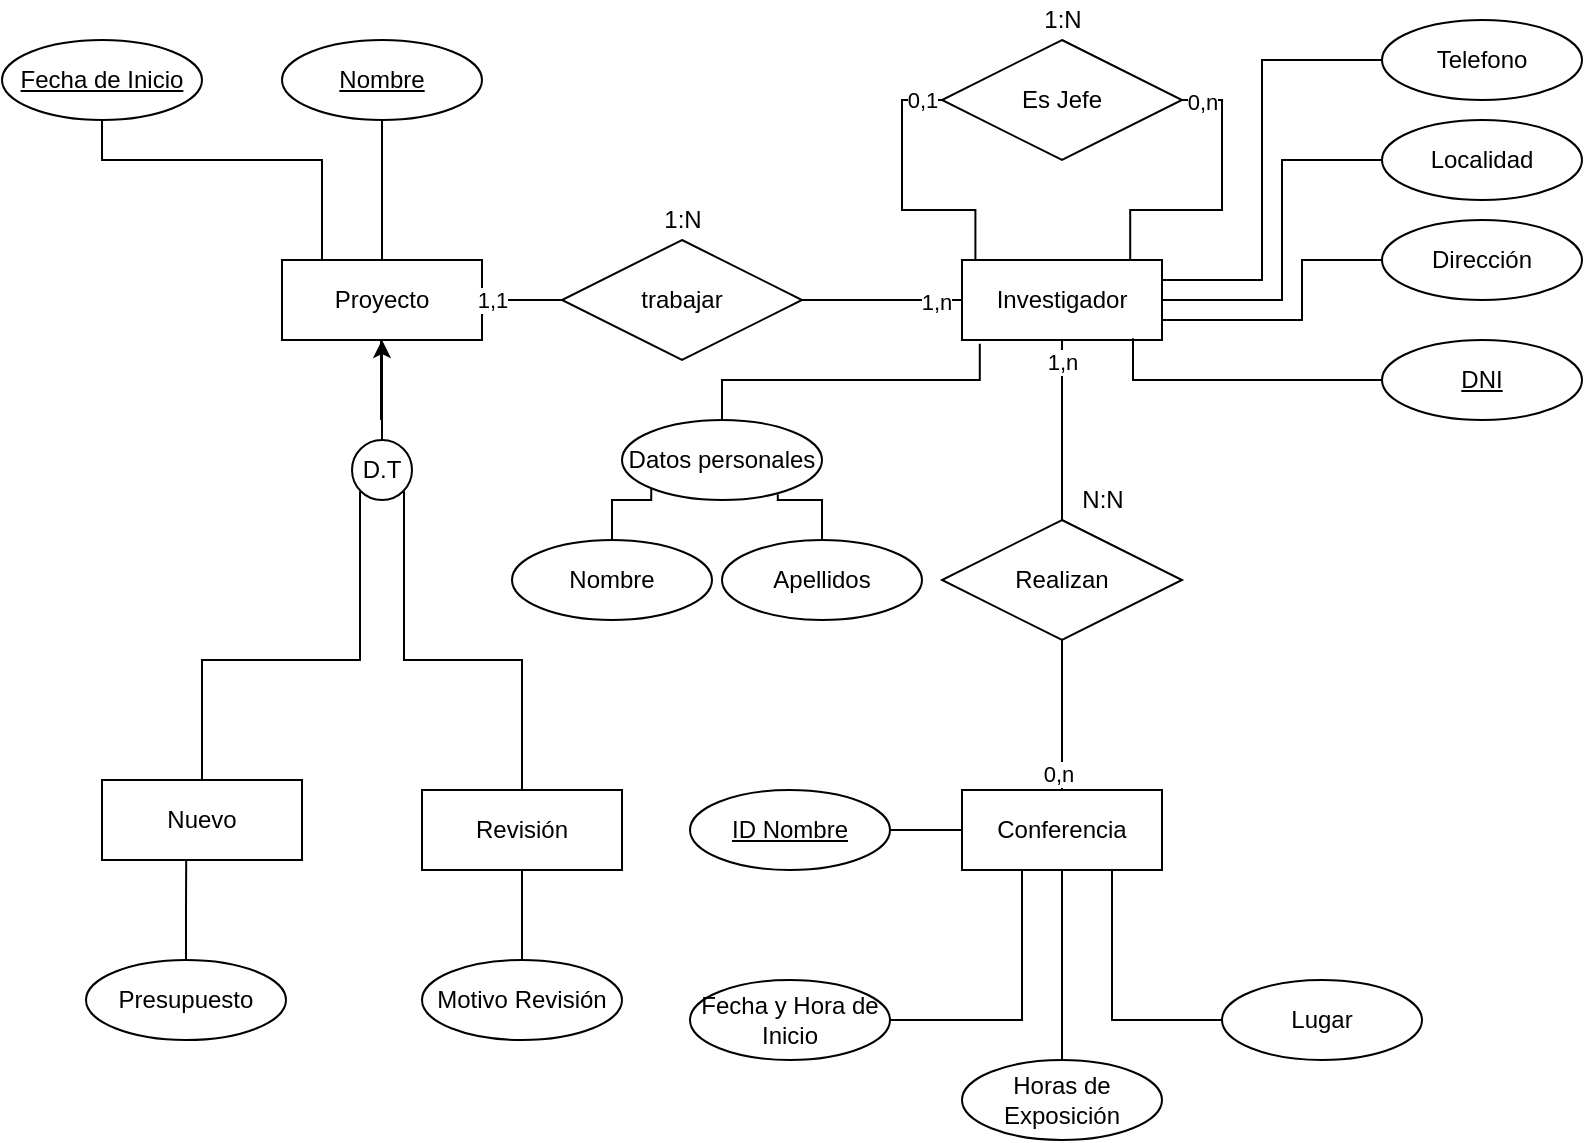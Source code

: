 <mxfile version="15.4.0" type="device"><diagram id="N8GRRoqTuYyIrGeyUm3-" name="Página-1"><mxGraphModel dx="749" dy="556" grid="1" gridSize="10" guides="1" tooltips="1" connect="1" arrows="1" fold="1" page="1" pageScale="1" pageWidth="827" pageHeight="1169" math="0" shadow="0"><root><mxCell id="0"/><mxCell id="1" parent="0"/><mxCell id="QF42x3hfT-aL9dEMPXzH-2" value="Proyecto" style="whiteSpace=wrap;html=1;align=center;" parent="1" vertex="1"><mxGeometry x="160" y="280" width="100" height="40" as="geometry"/></mxCell><mxCell id="QF42x3hfT-aL9dEMPXzH-3" value="Investigador" style="whiteSpace=wrap;html=1;align=center;" parent="1" vertex="1"><mxGeometry x="500" y="280" width="100" height="40" as="geometry"/></mxCell><mxCell id="QF42x3hfT-aL9dEMPXzH-5" value="1,1" style="edgeStyle=orthogonalEdgeStyle;rounded=0;orthogonalLoop=1;jettySize=auto;html=1;endArrow=none;endFill=0;" parent="1" source="QF42x3hfT-aL9dEMPXzH-4" target="QF42x3hfT-aL9dEMPXzH-2" edge="1"><mxGeometry x="0.75" relative="1" as="geometry"><mxPoint as="offset"/></mxGeometry></mxCell><mxCell id="QF42x3hfT-aL9dEMPXzH-14" value="" style="edgeStyle=orthogonalEdgeStyle;rounded=0;orthogonalLoop=1;jettySize=auto;html=1;endArrow=none;endFill=0;" parent="1" source="QF42x3hfT-aL9dEMPXzH-4" target="QF42x3hfT-aL9dEMPXzH-3" edge="1"><mxGeometry relative="1" as="geometry"/></mxCell><mxCell id="QF42x3hfT-aL9dEMPXzH-15" value="1,n" style="edgeLabel;html=1;align=center;verticalAlign=middle;resizable=0;points=[];" parent="QF42x3hfT-aL9dEMPXzH-14" vertex="1" connectable="0"><mxGeometry x="0.663" y="-1" relative="1" as="geometry"><mxPoint as="offset"/></mxGeometry></mxCell><mxCell id="QF42x3hfT-aL9dEMPXzH-4" value="trabajar" style="shape=rhombus;perimeter=rhombusPerimeter;whiteSpace=wrap;html=1;align=center;" parent="1" vertex="1"><mxGeometry x="300" y="270" width="120" height="60" as="geometry"/></mxCell><mxCell id="QF42x3hfT-aL9dEMPXzH-10" value="" style="edgeStyle=orthogonalEdgeStyle;rounded=0;orthogonalLoop=1;jettySize=auto;html=1;endArrow=none;endFill=0;" parent="1" source="QF42x3hfT-aL9dEMPXzH-9" target="QF42x3hfT-aL9dEMPXzH-2" edge="1"><mxGeometry relative="1" as="geometry"/></mxCell><mxCell id="QF42x3hfT-aL9dEMPXzH-9" value="Nombre" style="ellipse;whiteSpace=wrap;html=1;align=center;fontStyle=4;" parent="1" vertex="1"><mxGeometry x="160" y="170" width="100" height="40" as="geometry"/></mxCell><mxCell id="QF42x3hfT-aL9dEMPXzH-12" value="" style="edgeStyle=orthogonalEdgeStyle;rounded=0;orthogonalLoop=1;jettySize=auto;html=1;endArrow=none;endFill=0;" parent="1" source="QF42x3hfT-aL9dEMPXzH-11" target="QF42x3hfT-aL9dEMPXzH-2" edge="1"><mxGeometry relative="1" as="geometry"><Array as="points"><mxPoint x="70" y="230"/><mxPoint x="180" y="230"/></Array></mxGeometry></mxCell><mxCell id="QF42x3hfT-aL9dEMPXzH-11" value="Fecha de Inicio" style="ellipse;whiteSpace=wrap;html=1;align=center;fontStyle=4;" parent="1" vertex="1"><mxGeometry x="20" y="170" width="100" height="40" as="geometry"/></mxCell><mxCell id="QF42x3hfT-aL9dEMPXzH-21" style="edgeStyle=orthogonalEdgeStyle;rounded=0;orthogonalLoop=1;jettySize=auto;html=1;entryX=0;entryY=1;entryDx=0;entryDy=0;endArrow=none;endFill=0;" parent="1" source="QF42x3hfT-aL9dEMPXzH-19" target="vFKaSMDUKgjwWk_wJ_PP-1" edge="1"><mxGeometry relative="1" as="geometry"><Array as="points"><mxPoint x="120" y="480"/><mxPoint x="199" y="480"/><mxPoint x="199" y="396"/></Array><mxPoint x="209.5" y="430.0" as="targetPoint"/></mxGeometry></mxCell><mxCell id="QF42x3hfT-aL9dEMPXzH-19" value="Nuevo" style="whiteSpace=wrap;html=1;align=center;" parent="1" vertex="1"><mxGeometry x="70" y="540" width="100" height="40" as="geometry"/></mxCell><mxCell id="QF42x3hfT-aL9dEMPXzH-22" style="edgeStyle=orthogonalEdgeStyle;rounded=0;orthogonalLoop=1;jettySize=auto;html=1;endArrow=none;endFill=0;entryX=1;entryY=1;entryDx=0;entryDy=0;" parent="1" source="QF42x3hfT-aL9dEMPXzH-20" edge="1" target="vFKaSMDUKgjwWk_wJ_PP-1"><mxGeometry relative="1" as="geometry"><mxPoint x="210" y="440" as="targetPoint"/><Array as="points"><mxPoint x="280" y="480"/><mxPoint x="221" y="480"/><mxPoint x="221" y="396"/></Array></mxGeometry></mxCell><mxCell id="QF42x3hfT-aL9dEMPXzH-20" value="Revisión" style="whiteSpace=wrap;html=1;align=center;" parent="1" vertex="1"><mxGeometry x="230" y="545" width="100" height="40" as="geometry"/></mxCell><mxCell id="QF42x3hfT-aL9dEMPXzH-24" value="" style="edgeStyle=orthogonalEdgeStyle;rounded=0;orthogonalLoop=1;jettySize=auto;html=1;endArrow=none;endFill=0;" parent="1" source="QF42x3hfT-aL9dEMPXzH-2" edge="1"><mxGeometry relative="1" as="geometry"><mxPoint x="210.034" y="320.0" as="sourcePoint"/><mxPoint x="209.5" y="360.0" as="targetPoint"/></mxGeometry></mxCell><mxCell id="QF42x3hfT-aL9dEMPXzH-28" style="edgeStyle=orthogonalEdgeStyle;rounded=0;orthogonalLoop=1;jettySize=auto;html=1;endArrow=none;endFill=0;entryX=0.421;entryY=1.004;entryDx=0;entryDy=0;entryPerimeter=0;" parent="1" source="QF42x3hfT-aL9dEMPXzH-27" target="QF42x3hfT-aL9dEMPXzH-19" edge="1"><mxGeometry relative="1" as="geometry"><mxPoint x="140" y="610" as="targetPoint"/></mxGeometry></mxCell><mxCell id="QF42x3hfT-aL9dEMPXzH-27" value="Presupuesto" style="ellipse;whiteSpace=wrap;html=1;align=center;" parent="1" vertex="1"><mxGeometry x="62" y="630" width="100" height="40" as="geometry"/></mxCell><mxCell id="QF42x3hfT-aL9dEMPXzH-30" value="" style="edgeStyle=orthogonalEdgeStyle;rounded=0;orthogonalLoop=1;jettySize=auto;html=1;endArrow=none;endFill=0;" parent="1" source="QF42x3hfT-aL9dEMPXzH-29" target="QF42x3hfT-aL9dEMPXzH-20" edge="1"><mxGeometry relative="1" as="geometry"/></mxCell><mxCell id="QF42x3hfT-aL9dEMPXzH-29" value="Motivo Revisión" style="ellipse;whiteSpace=wrap;html=1;align=center;" parent="1" vertex="1"><mxGeometry x="230" y="630" width="100" height="40" as="geometry"/></mxCell><mxCell id="QF42x3hfT-aL9dEMPXzH-33" style="edgeStyle=orthogonalEdgeStyle;rounded=0;orthogonalLoop=1;jettySize=auto;html=1;entryX=0.067;entryY=-0.008;entryDx=0;entryDy=0;entryPerimeter=0;endArrow=none;endFill=0;exitX=0;exitY=0.5;exitDx=0;exitDy=0;" parent="1" source="QF42x3hfT-aL9dEMPXzH-32" target="QF42x3hfT-aL9dEMPXzH-3" edge="1"><mxGeometry relative="1" as="geometry"/></mxCell><mxCell id="QF42x3hfT-aL9dEMPXzH-36" value="0,1" style="edgeLabel;html=1;align=center;verticalAlign=middle;resizable=0;points=[];" parent="QF42x3hfT-aL9dEMPXzH-33" vertex="1" connectable="0"><mxGeometry x="-0.446" relative="1" as="geometry"><mxPoint x="10" y="-18" as="offset"/></mxGeometry></mxCell><mxCell id="QF42x3hfT-aL9dEMPXzH-34" style="edgeStyle=orthogonalEdgeStyle;rounded=0;orthogonalLoop=1;jettySize=auto;html=1;entryX=0.841;entryY=0.014;entryDx=0;entryDy=0;entryPerimeter=0;endArrow=none;endFill=0;exitX=1;exitY=0.5;exitDx=0;exitDy=0;" parent="1" source="QF42x3hfT-aL9dEMPXzH-32" target="QF42x3hfT-aL9dEMPXzH-3" edge="1"><mxGeometry relative="1" as="geometry"/></mxCell><mxCell id="QF42x3hfT-aL9dEMPXzH-35" value="0,n" style="edgeLabel;html=1;align=center;verticalAlign=middle;resizable=0;points=[];" parent="QF42x3hfT-aL9dEMPXzH-34" vertex="1" connectable="0"><mxGeometry x="-0.645" y="2" relative="1" as="geometry"><mxPoint x="-12" y="-5" as="offset"/></mxGeometry></mxCell><mxCell id="QF42x3hfT-aL9dEMPXzH-32" value="Es Jefe" style="shape=rhombus;perimeter=rhombusPerimeter;whiteSpace=wrap;html=1;align=center;" parent="1" vertex="1"><mxGeometry x="490" y="170" width="120" height="60" as="geometry"/></mxCell><mxCell id="QF42x3hfT-aL9dEMPXzH-37" value="1:N" style="text;html=1;align=center;verticalAlign=middle;resizable=0;points=[];autosize=1;strokeColor=none;fillColor=none;" parent="1" vertex="1"><mxGeometry x="535" y="150" width="30" height="20" as="geometry"/></mxCell><mxCell id="QF42x3hfT-aL9dEMPXzH-38" value="1:N" style="text;html=1;align=center;verticalAlign=middle;resizable=0;points=[];autosize=1;strokeColor=none;fillColor=none;" parent="1" vertex="1"><mxGeometry x="345" y="250" width="30" height="20" as="geometry"/></mxCell><mxCell id="QF42x3hfT-aL9dEMPXzH-41" style="edgeStyle=orthogonalEdgeStyle;rounded=0;orthogonalLoop=1;jettySize=auto;html=1;entryX=0.089;entryY=1.048;entryDx=0;entryDy=0;entryPerimeter=0;endArrow=none;endFill=0;" parent="1" source="QF42x3hfT-aL9dEMPXzH-40" target="QF42x3hfT-aL9dEMPXzH-3" edge="1"><mxGeometry relative="1" as="geometry"><Array as="points"><mxPoint x="380" y="340"/><mxPoint x="509" y="340"/></Array></mxGeometry></mxCell><mxCell id="QF42x3hfT-aL9dEMPXzH-40" value="Datos personales" style="ellipse;whiteSpace=wrap;html=1;align=center;" parent="1" vertex="1"><mxGeometry x="330" y="360" width="100" height="40" as="geometry"/></mxCell><mxCell id="QF42x3hfT-aL9dEMPXzH-43" style="edgeStyle=orthogonalEdgeStyle;rounded=0;orthogonalLoop=1;jettySize=auto;html=1;entryX=0.855;entryY=0.979;entryDx=0;entryDy=0;entryPerimeter=0;endArrow=none;endFill=0;" parent="1" source="QF42x3hfT-aL9dEMPXzH-42" target="QF42x3hfT-aL9dEMPXzH-3" edge="1"><mxGeometry relative="1" as="geometry"><Array as="points"><mxPoint x="585" y="340"/></Array></mxGeometry></mxCell><mxCell id="QF42x3hfT-aL9dEMPXzH-42" value="DNI" style="ellipse;whiteSpace=wrap;html=1;align=center;fontStyle=4;" parent="1" vertex="1"><mxGeometry x="710" y="320" width="100" height="40" as="geometry"/></mxCell><mxCell id="QF42x3hfT-aL9dEMPXzH-47" style="edgeStyle=orthogonalEdgeStyle;rounded=0;orthogonalLoop=1;jettySize=auto;html=1;entryX=0;entryY=1;entryDx=0;entryDy=0;endArrow=none;endFill=0;" parent="1" source="QF42x3hfT-aL9dEMPXzH-44" target="QF42x3hfT-aL9dEMPXzH-40" edge="1"><mxGeometry relative="1" as="geometry"/></mxCell><mxCell id="QF42x3hfT-aL9dEMPXzH-44" value="Nombre" style="ellipse;whiteSpace=wrap;html=1;align=center;" parent="1" vertex="1"><mxGeometry x="275" y="420" width="100" height="40" as="geometry"/></mxCell><mxCell id="QF42x3hfT-aL9dEMPXzH-46" style="edgeStyle=orthogonalEdgeStyle;rounded=0;orthogonalLoop=1;jettySize=auto;html=1;entryX=0.779;entryY=0.928;entryDx=0;entryDy=0;entryPerimeter=0;endArrow=none;endFill=0;" parent="1" source="QF42x3hfT-aL9dEMPXzH-45" target="QF42x3hfT-aL9dEMPXzH-40" edge="1"><mxGeometry relative="1" as="geometry"/></mxCell><mxCell id="QF42x3hfT-aL9dEMPXzH-45" value="Apellidos" style="ellipse;whiteSpace=wrap;html=1;align=center;" parent="1" vertex="1"><mxGeometry x="380" y="420" width="100" height="40" as="geometry"/></mxCell><mxCell id="QF42x3hfT-aL9dEMPXzH-51" style="edgeStyle=orthogonalEdgeStyle;rounded=0;orthogonalLoop=1;jettySize=auto;html=1;entryX=1;entryY=0.75;entryDx=0;entryDy=0;endArrow=none;endFill=0;" parent="1" source="QF42x3hfT-aL9dEMPXzH-48" target="QF42x3hfT-aL9dEMPXzH-3" edge="1"><mxGeometry relative="1" as="geometry"><Array as="points"><mxPoint x="670" y="280"/><mxPoint x="670" y="310"/></Array></mxGeometry></mxCell><mxCell id="QF42x3hfT-aL9dEMPXzH-48" value="Dirección" style="ellipse;whiteSpace=wrap;html=1;align=center;" parent="1" vertex="1"><mxGeometry x="710" y="260" width="100" height="40" as="geometry"/></mxCell><mxCell id="QF42x3hfT-aL9dEMPXzH-52" value="" style="edgeStyle=orthogonalEdgeStyle;rounded=0;orthogonalLoop=1;jettySize=auto;html=1;endArrow=none;endFill=0;" parent="1" source="QF42x3hfT-aL9dEMPXzH-49" edge="1"><mxGeometry relative="1" as="geometry"><mxPoint x="600" y="300" as="targetPoint"/><Array as="points"><mxPoint x="660" y="230"/><mxPoint x="660" y="300"/><mxPoint x="600" y="300"/></Array></mxGeometry></mxCell><mxCell id="QF42x3hfT-aL9dEMPXzH-49" value="Localidad" style="ellipse;whiteSpace=wrap;html=1;align=center;" parent="1" vertex="1"><mxGeometry x="710" y="210" width="100" height="40" as="geometry"/></mxCell><mxCell id="QF42x3hfT-aL9dEMPXzH-53" style="edgeStyle=orthogonalEdgeStyle;rounded=0;orthogonalLoop=1;jettySize=auto;html=1;entryX=1;entryY=0;entryDx=0;entryDy=0;endArrow=none;endFill=0;" parent="1" source="QF42x3hfT-aL9dEMPXzH-50" target="QF42x3hfT-aL9dEMPXzH-3" edge="1"><mxGeometry relative="1" as="geometry"><Array as="points"><mxPoint x="650" y="180"/><mxPoint x="650" y="290"/><mxPoint x="600" y="290"/></Array></mxGeometry></mxCell><mxCell id="QF42x3hfT-aL9dEMPXzH-50" value="Telefono" style="ellipse;whiteSpace=wrap;html=1;align=center;" parent="1" vertex="1"><mxGeometry x="710" y="160" width="100" height="40" as="geometry"/></mxCell><mxCell id="QF42x3hfT-aL9dEMPXzH-55" value="" style="edgeStyle=orthogonalEdgeStyle;rounded=0;orthogonalLoop=1;jettySize=auto;html=1;endArrow=none;endFill=0;" parent="1" source="QF42x3hfT-aL9dEMPXzH-54" target="QF42x3hfT-aL9dEMPXzH-3" edge="1"><mxGeometry relative="1" as="geometry"/></mxCell><mxCell id="QF42x3hfT-aL9dEMPXzH-59" value="1,n" style="edgeLabel;html=1;align=center;verticalAlign=middle;resizable=0;points=[];" parent="QF42x3hfT-aL9dEMPXzH-55" vertex="1" connectable="0"><mxGeometry x="0.681" relative="1" as="geometry"><mxPoint y="-4" as="offset"/></mxGeometry></mxCell><mxCell id="QF42x3hfT-aL9dEMPXzH-54" value="Realizan" style="shape=rhombus;perimeter=rhombusPerimeter;whiteSpace=wrap;html=1;align=center;" parent="1" vertex="1"><mxGeometry x="490" y="410" width="120" height="60" as="geometry"/></mxCell><mxCell id="QF42x3hfT-aL9dEMPXzH-57" value="" style="edgeStyle=orthogonalEdgeStyle;rounded=0;orthogonalLoop=1;jettySize=auto;html=1;endArrow=none;endFill=0;" parent="1" source="QF42x3hfT-aL9dEMPXzH-56" target="QF42x3hfT-aL9dEMPXzH-54" edge="1"><mxGeometry relative="1" as="geometry"/></mxCell><mxCell id="QF42x3hfT-aL9dEMPXzH-58" value="0,n" style="edgeLabel;html=1;align=center;verticalAlign=middle;resizable=0;points=[];" parent="QF42x3hfT-aL9dEMPXzH-57" vertex="1" connectable="0"><mxGeometry x="-0.771" y="2" relative="1" as="geometry"><mxPoint as="offset"/></mxGeometry></mxCell><mxCell id="QF42x3hfT-aL9dEMPXzH-56" value="Conferencia" style="whiteSpace=wrap;html=1;align=center;" parent="1" vertex="1"><mxGeometry x="500" y="545" width="100" height="40" as="geometry"/></mxCell><mxCell id="QF42x3hfT-aL9dEMPXzH-60" value="N:N" style="text;html=1;align=center;verticalAlign=middle;resizable=0;points=[];autosize=1;strokeColor=none;fillColor=none;" parent="1" vertex="1"><mxGeometry x="550" y="390" width="40" height="20" as="geometry"/></mxCell><mxCell id="QF42x3hfT-aL9dEMPXzH-63" value="" style="edgeStyle=orthogonalEdgeStyle;rounded=0;orthogonalLoop=1;jettySize=auto;html=1;endArrow=none;endFill=0;" parent="1" source="QF42x3hfT-aL9dEMPXzH-62" target="QF42x3hfT-aL9dEMPXzH-56" edge="1"><mxGeometry relative="1" as="geometry"/></mxCell><mxCell id="QF42x3hfT-aL9dEMPXzH-62" value="ID Nombre" style="ellipse;whiteSpace=wrap;html=1;align=center;fontStyle=4;" parent="1" vertex="1"><mxGeometry x="364" y="545" width="100" height="40" as="geometry"/></mxCell><mxCell id="QF42x3hfT-aL9dEMPXzH-69" style="edgeStyle=orthogonalEdgeStyle;rounded=0;orthogonalLoop=1;jettySize=auto;html=1;entryX=0.75;entryY=1;entryDx=0;entryDy=0;endArrow=none;endFill=0;" parent="1" source="QF42x3hfT-aL9dEMPXzH-64" target="QF42x3hfT-aL9dEMPXzH-56" edge="1"><mxGeometry relative="1" as="geometry"/></mxCell><mxCell id="QF42x3hfT-aL9dEMPXzH-64" value="Lugar" style="ellipse;whiteSpace=wrap;html=1;align=center;" parent="1" vertex="1"><mxGeometry x="630" y="640" width="100" height="40" as="geometry"/></mxCell><mxCell id="QF42x3hfT-aL9dEMPXzH-68" value="" style="edgeStyle=orthogonalEdgeStyle;rounded=0;orthogonalLoop=1;jettySize=auto;html=1;endArrow=none;endFill=0;" parent="1" source="QF42x3hfT-aL9dEMPXzH-65" target="QF42x3hfT-aL9dEMPXzH-56" edge="1"><mxGeometry relative="1" as="geometry"/></mxCell><mxCell id="QF42x3hfT-aL9dEMPXzH-65" value="Horas de Exposición" style="ellipse;whiteSpace=wrap;html=1;align=center;" parent="1" vertex="1"><mxGeometry x="500" y="680" width="100" height="40" as="geometry"/></mxCell><mxCell id="QF42x3hfT-aL9dEMPXzH-67" style="edgeStyle=orthogonalEdgeStyle;rounded=0;orthogonalLoop=1;jettySize=auto;html=1;endArrow=none;endFill=0;" parent="1" source="QF42x3hfT-aL9dEMPXzH-66" edge="1"><mxGeometry relative="1" as="geometry"><mxPoint x="530" y="585" as="targetPoint"/><Array as="points"><mxPoint x="530" y="660"/><mxPoint x="530" y="585"/></Array></mxGeometry></mxCell><mxCell id="QF42x3hfT-aL9dEMPXzH-66" value="Fecha y Hora de Inicio" style="ellipse;whiteSpace=wrap;html=1;align=center;" parent="1" vertex="1"><mxGeometry x="364" y="640" width="100" height="40" as="geometry"/></mxCell><mxCell id="vFKaSMDUKgjwWk_wJ_PP-2" value="" style="edgeStyle=orthogonalEdgeStyle;rounded=0;orthogonalLoop=1;jettySize=auto;html=1;" edge="1" parent="1" source="vFKaSMDUKgjwWk_wJ_PP-1" target="QF42x3hfT-aL9dEMPXzH-2"><mxGeometry relative="1" as="geometry"/></mxCell><mxCell id="vFKaSMDUKgjwWk_wJ_PP-1" value="D.T" style="ellipse;whiteSpace=wrap;html=1;" vertex="1" parent="1"><mxGeometry x="195" y="370" width="30" height="30" as="geometry"/></mxCell></root></mxGraphModel></diagram></mxfile>